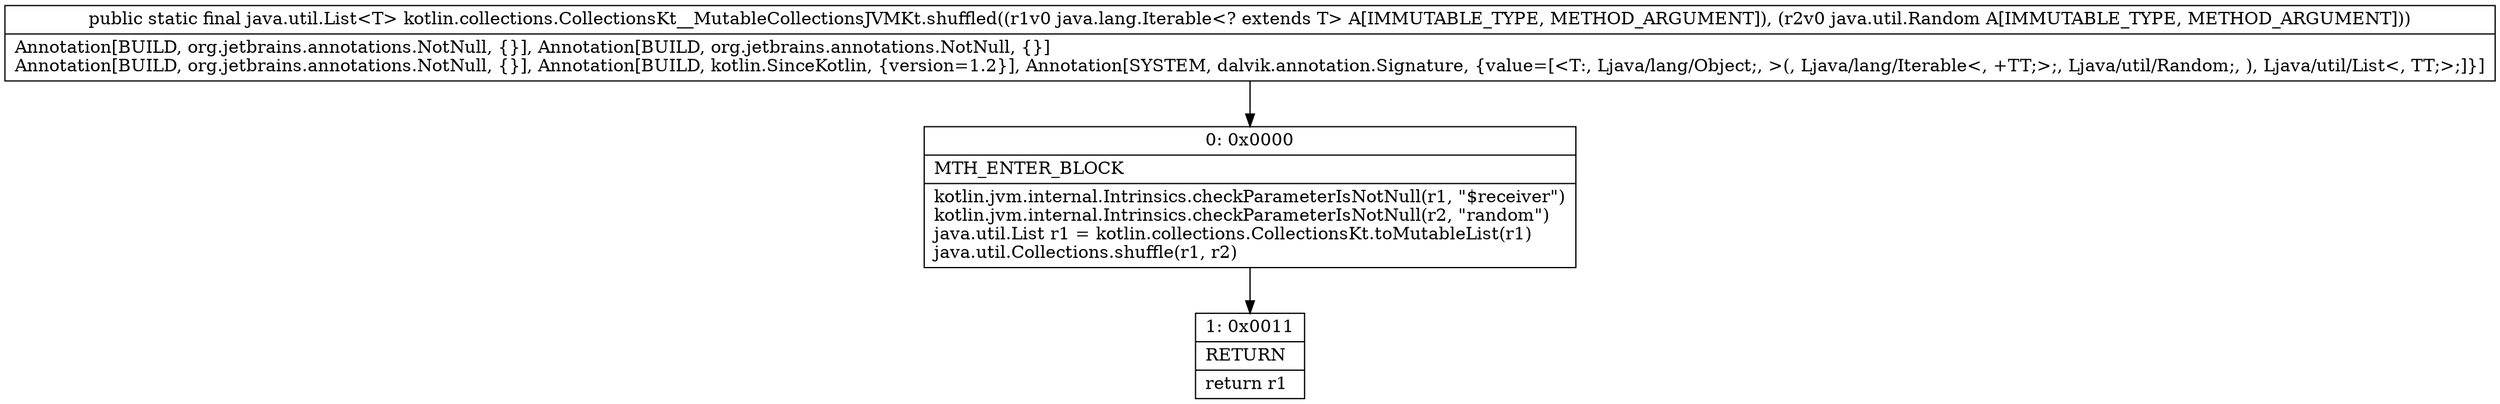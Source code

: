 digraph "CFG forkotlin.collections.CollectionsKt__MutableCollectionsJVMKt.shuffled(Ljava\/lang\/Iterable;Ljava\/util\/Random;)Ljava\/util\/List;" {
Node_0 [shape=record,label="{0\:\ 0x0000|MTH_ENTER_BLOCK\l|kotlin.jvm.internal.Intrinsics.checkParameterIsNotNull(r1, \"$receiver\")\lkotlin.jvm.internal.Intrinsics.checkParameterIsNotNull(r2, \"random\")\ljava.util.List r1 = kotlin.collections.CollectionsKt.toMutableList(r1)\ljava.util.Collections.shuffle(r1, r2)\l}"];
Node_1 [shape=record,label="{1\:\ 0x0011|RETURN\l|return r1\l}"];
MethodNode[shape=record,label="{public static final java.util.List\<T\> kotlin.collections.CollectionsKt__MutableCollectionsJVMKt.shuffled((r1v0 java.lang.Iterable\<? extends T\> A[IMMUTABLE_TYPE, METHOD_ARGUMENT]), (r2v0 java.util.Random A[IMMUTABLE_TYPE, METHOD_ARGUMENT]))  | Annotation[BUILD, org.jetbrains.annotations.NotNull, \{\}], Annotation[BUILD, org.jetbrains.annotations.NotNull, \{\}]\lAnnotation[BUILD, org.jetbrains.annotations.NotNull, \{\}], Annotation[BUILD, kotlin.SinceKotlin, \{version=1.2\}], Annotation[SYSTEM, dalvik.annotation.Signature, \{value=[\<T:, Ljava\/lang\/Object;, \>(, Ljava\/lang\/Iterable\<, +TT;\>;, Ljava\/util\/Random;, ), Ljava\/util\/List\<, TT;\>;]\}]\l}"];
MethodNode -> Node_0;
Node_0 -> Node_1;
}

